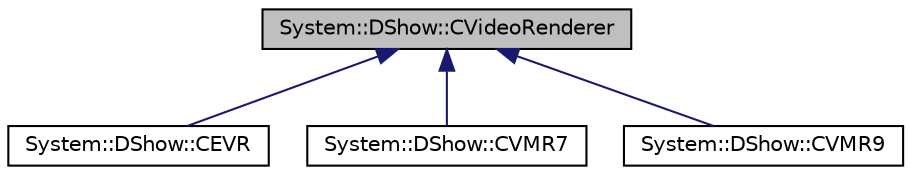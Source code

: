 digraph G
{
  edge [fontname="Helvetica",fontsize="10",labelfontname="Helvetica",labelfontsize="10"];
  node [fontname="Helvetica",fontsize="10",shape=record];
  Node1 [label="System::DShow::CVideoRenderer",height=0.2,width=0.4,color="black", fillcolor="grey75", style="filled" fontcolor="black"];
  Node1 -> Node2 [dir="back",color="midnightblue",fontsize="10",style="solid",fontname="Helvetica"];
  Node2 [label="System::DShow::CEVR",height=0.2,width=0.4,color="black", fillcolor="white", style="filled",URL="$class_system_1_1_d_show_1_1_c_e_v_r.html"];
  Node1 -> Node3 [dir="back",color="midnightblue",fontsize="10",style="solid",fontname="Helvetica"];
  Node3 [label="System::DShow::CVMR7",height=0.2,width=0.4,color="black", fillcolor="white", style="filled",URL="$class_system_1_1_d_show_1_1_c_v_m_r7.html"];
  Node1 -> Node4 [dir="back",color="midnightblue",fontsize="10",style="solid",fontname="Helvetica"];
  Node4 [label="System::DShow::CVMR9",height=0.2,width=0.4,color="black", fillcolor="white", style="filled",URL="$class_system_1_1_d_show_1_1_c_v_m_r9.html"];
}
